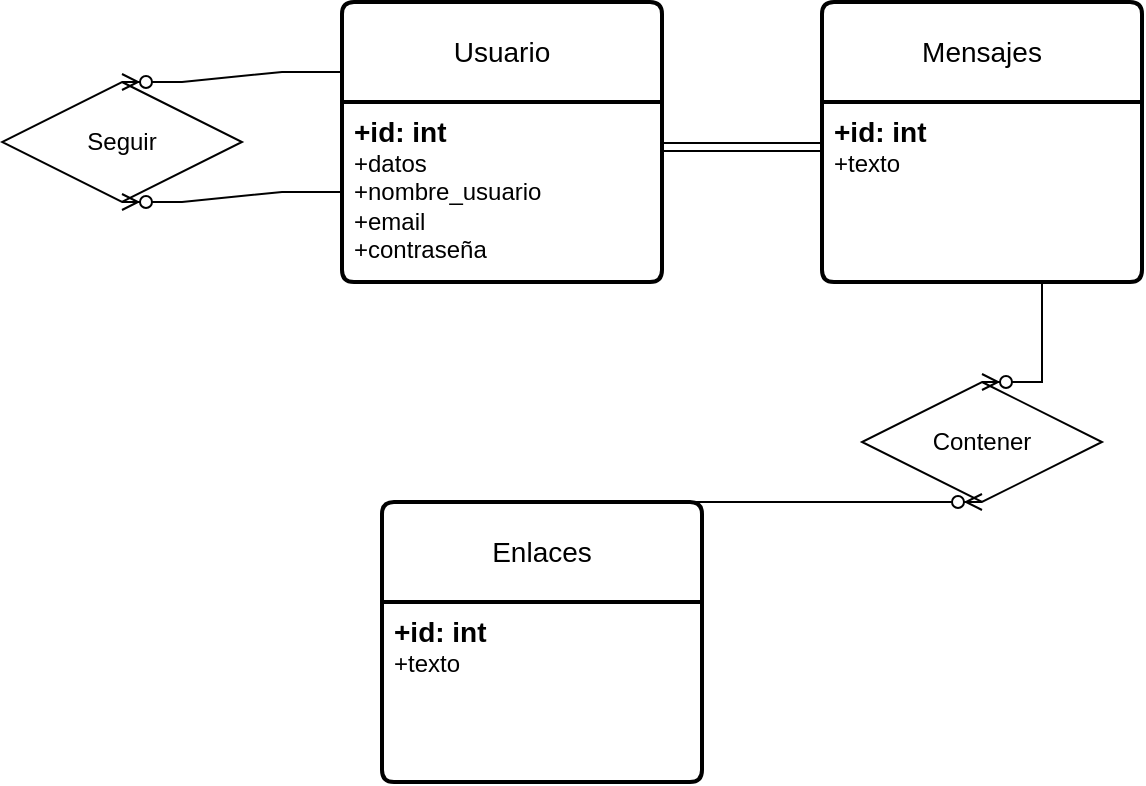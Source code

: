 <mxfile version="22.0.4" type="github">
  <diagram id="R2lEEEUBdFMjLlhIrx00" name="Page-1">
    <mxGraphModel dx="1290" dy="542" grid="1" gridSize="10" guides="1" tooltips="1" connect="1" arrows="1" fold="1" page="1" pageScale="1" pageWidth="850" pageHeight="1100" math="0" shadow="0" extFonts="Permanent Marker^https://fonts.googleapis.com/css?family=Permanent+Marker">
      <root>
        <mxCell id="0" />
        <mxCell id="1" parent="0" />
        <mxCell id="c2l-juozBmbRAY5QKWU4-1" value="Usuario" style="swimlane;childLayout=stackLayout;horizontal=1;startSize=50;horizontalStack=0;rounded=1;fontSize=14;fontStyle=0;strokeWidth=2;resizeParent=0;resizeLast=1;shadow=0;dashed=0;align=center;arcSize=4;whiteSpace=wrap;html=1;" vertex="1" parent="1">
          <mxGeometry x="170" y="30" width="160" height="140" as="geometry" />
        </mxCell>
        <mxCell id="c2l-juozBmbRAY5QKWU4-2" value="&lt;font style=&quot;font-size: 14px;&quot;&gt;&lt;b&gt;+id: int&lt;/b&gt;&lt;/font&gt;&lt;br&gt;+datos&lt;br&gt;+nombre_usuario&lt;br&gt;+email&lt;br&gt;+contraseña" style="align=left;strokeColor=none;fillColor=none;spacingLeft=4;fontSize=12;verticalAlign=top;resizable=0;rotatable=0;part=1;html=1;" vertex="1" parent="c2l-juozBmbRAY5QKWU4-1">
          <mxGeometry y="50" width="160" height="90" as="geometry" />
        </mxCell>
        <mxCell id="c2l-juozBmbRAY5QKWU4-3" value="Mensajes" style="swimlane;childLayout=stackLayout;horizontal=1;startSize=50;horizontalStack=0;rounded=1;fontSize=14;fontStyle=0;strokeWidth=2;resizeParent=0;resizeLast=1;shadow=0;dashed=0;align=center;arcSize=4;whiteSpace=wrap;html=1;" vertex="1" parent="1">
          <mxGeometry x="410" y="30" width="160" height="140" as="geometry" />
        </mxCell>
        <mxCell id="c2l-juozBmbRAY5QKWU4-4" value="&lt;font style=&quot;font-size: 14px;&quot;&gt;&lt;b&gt;+id: int&lt;/b&gt;&lt;/font&gt;&lt;br&gt;+texto" style="align=left;strokeColor=none;fillColor=none;spacingLeft=4;fontSize=12;verticalAlign=top;resizable=0;rotatable=0;part=1;html=1;" vertex="1" parent="c2l-juozBmbRAY5QKWU4-3">
          <mxGeometry y="50" width="160" height="90" as="geometry" />
        </mxCell>
        <mxCell id="c2l-juozBmbRAY5QKWU4-5" value="Enlaces" style="swimlane;childLayout=stackLayout;horizontal=1;startSize=50;horizontalStack=0;rounded=1;fontSize=14;fontStyle=0;strokeWidth=2;resizeParent=0;resizeLast=1;shadow=0;dashed=0;align=center;arcSize=4;whiteSpace=wrap;html=1;" vertex="1" parent="1">
          <mxGeometry x="190" y="280" width="160" height="140" as="geometry" />
        </mxCell>
        <mxCell id="c2l-juozBmbRAY5QKWU4-6" value="&lt;font style=&quot;font-size: 14px;&quot;&gt;&lt;b&gt;+id: int&lt;/b&gt;&lt;/font&gt;&lt;br&gt;+texto" style="align=left;strokeColor=none;fillColor=none;spacingLeft=4;fontSize=12;verticalAlign=top;resizable=0;rotatable=0;part=1;html=1;" vertex="1" parent="c2l-juozBmbRAY5QKWU4-5">
          <mxGeometry y="50" width="160" height="90" as="geometry" />
        </mxCell>
        <mxCell id="c2l-juozBmbRAY5QKWU4-7" value="Seguir" style="shape=rhombus;perimeter=rhombusPerimeter;whiteSpace=wrap;html=1;align=center;" vertex="1" parent="1">
          <mxGeometry y="70" width="120" height="60" as="geometry" />
        </mxCell>
        <mxCell id="c2l-juozBmbRAY5QKWU4-10" value="" style="edgeStyle=entityRelationEdgeStyle;fontSize=12;html=1;endArrow=ERzeroToMany;endFill=1;rounded=0;entryX=0.5;entryY=0;entryDx=0;entryDy=0;exitX=0;exitY=0.25;exitDx=0;exitDy=0;" edge="1" parent="1" source="c2l-juozBmbRAY5QKWU4-1" target="c2l-juozBmbRAY5QKWU4-7">
          <mxGeometry width="100" height="100" relative="1" as="geometry">
            <mxPoint x="150" y="240" as="sourcePoint" />
            <mxPoint x="250" y="140" as="targetPoint" />
          </mxGeometry>
        </mxCell>
        <mxCell id="c2l-juozBmbRAY5QKWU4-11" value="" style="edgeStyle=entityRelationEdgeStyle;fontSize=12;html=1;endArrow=ERzeroToMany;endFill=1;rounded=0;entryX=0.5;entryY=1;entryDx=0;entryDy=0;exitX=0;exitY=0.5;exitDx=0;exitDy=0;" edge="1" parent="1" source="c2l-juozBmbRAY5QKWU4-2" target="c2l-juozBmbRAY5QKWU4-7">
          <mxGeometry width="100" height="100" relative="1" as="geometry">
            <mxPoint x="160" y="220" as="sourcePoint" />
            <mxPoint x="50" y="225" as="targetPoint" />
          </mxGeometry>
        </mxCell>
        <mxCell id="c2l-juozBmbRAY5QKWU4-12" value="" style="shape=link;html=1;rounded=0;exitX=1;exitY=0.25;exitDx=0;exitDy=0;entryX=0;entryY=0.25;entryDx=0;entryDy=0;" edge="1" parent="1" source="c2l-juozBmbRAY5QKWU4-2" target="c2l-juozBmbRAY5QKWU4-4">
          <mxGeometry width="100" relative="1" as="geometry">
            <mxPoint x="380" y="190" as="sourcePoint" />
            <mxPoint x="480" y="190" as="targetPoint" />
          </mxGeometry>
        </mxCell>
        <mxCell id="c2l-juozBmbRAY5QKWU4-13" value="Contener" style="shape=rhombus;perimeter=rhombusPerimeter;whiteSpace=wrap;html=1;align=center;" vertex="1" parent="1">
          <mxGeometry x="430" y="220" width="120" height="60" as="geometry" />
        </mxCell>
        <mxCell id="c2l-juozBmbRAY5QKWU4-14" value="" style="edgeStyle=entityRelationEdgeStyle;fontSize=12;html=1;endArrow=ERzeroToMany;endFill=1;rounded=0;entryX=0.5;entryY=0;entryDx=0;entryDy=0;exitX=0.5;exitY=1;exitDx=0;exitDy=0;" edge="1" parent="1" source="c2l-juozBmbRAY5QKWU4-4" target="c2l-juozBmbRAY5QKWU4-13">
          <mxGeometry width="100" height="100" relative="1" as="geometry">
            <mxPoint x="360" y="220" as="sourcePoint" />
            <mxPoint x="250" y="225" as="targetPoint" />
          </mxGeometry>
        </mxCell>
        <mxCell id="c2l-juozBmbRAY5QKWU4-15" value="" style="edgeStyle=entityRelationEdgeStyle;fontSize=12;html=1;endArrow=ERzeroToMany;endFill=1;rounded=0;entryX=0.5;entryY=1;entryDx=0;entryDy=0;exitX=0.5;exitY=0;exitDx=0;exitDy=0;" edge="1" parent="1" source="c2l-juozBmbRAY5QKWU4-5" target="c2l-juozBmbRAY5QKWU4-13">
          <mxGeometry width="100" height="100" relative="1" as="geometry">
            <mxPoint x="395" y="210" as="sourcePoint" />
            <mxPoint x="395" y="260" as="targetPoint" />
          </mxGeometry>
        </mxCell>
      </root>
    </mxGraphModel>
  </diagram>
</mxfile>
